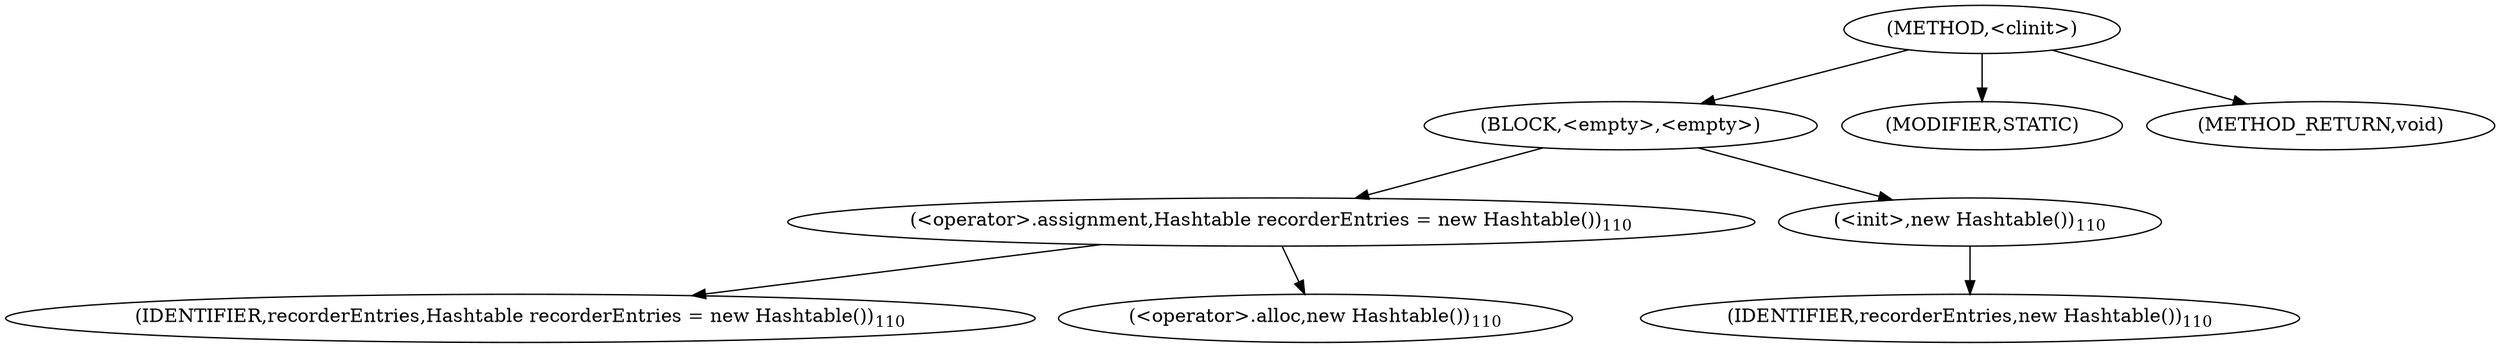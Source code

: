 digraph "&lt;clinit&gt;" {  
"441" [label = <(METHOD,&lt;clinit&gt;)> ]
"442" [label = <(BLOCK,&lt;empty&gt;,&lt;empty&gt;)> ]
"443" [label = <(&lt;operator&gt;.assignment,Hashtable recorderEntries = new Hashtable())<SUB>110</SUB>> ]
"444" [label = <(IDENTIFIER,recorderEntries,Hashtable recorderEntries = new Hashtable())<SUB>110</SUB>> ]
"445" [label = <(&lt;operator&gt;.alloc,new Hashtable())<SUB>110</SUB>> ]
"446" [label = <(&lt;init&gt;,new Hashtable())<SUB>110</SUB>> ]
"3" [label = <(IDENTIFIER,recorderEntries,new Hashtable())<SUB>110</SUB>> ]
"447" [label = <(MODIFIER,STATIC)> ]
"448" [label = <(METHOD_RETURN,void)> ]
  "441" -> "442" 
  "441" -> "447" 
  "441" -> "448" 
  "442" -> "443" 
  "442" -> "446" 
  "443" -> "444" 
  "443" -> "445" 
  "446" -> "3" 
}
